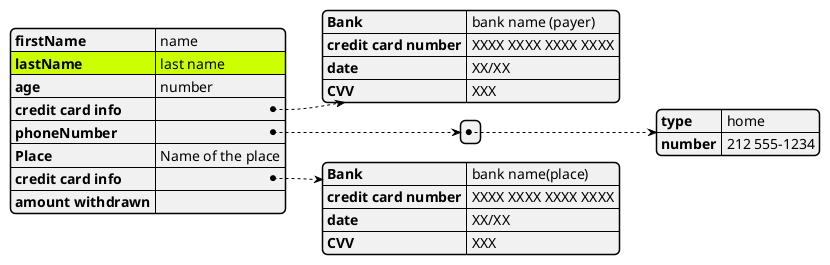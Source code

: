 @startjson
#highlight "lastName"
#highlight "address" / "city"
#highlight "phoneNumbers" / "0" / "number"
{
  "firstName": "name",
  "lastName": "last name",
  "age": "number",
  "credit card info": {
    "Bank": "bank name (payer)",
    "credit card number": "XXXX XXXX XXXX XXXX",
    "date": "XX/XX",
    "CVV": "XXX"
  },
  "phoneNumber": [
    {
      "type": "home",
      "number": "212 555-1234"
    }
  ],
 "Place" : "Name of the place",
  "credit card info": {
    "Bank": "bank name(place)",
    "credit card number": "XXXX XXXX XXXX XXXX",
    "date": "XX/XX",
    "CVV": "XXX"
  },
  "amount withdrawn" : ""

}
@endjson

